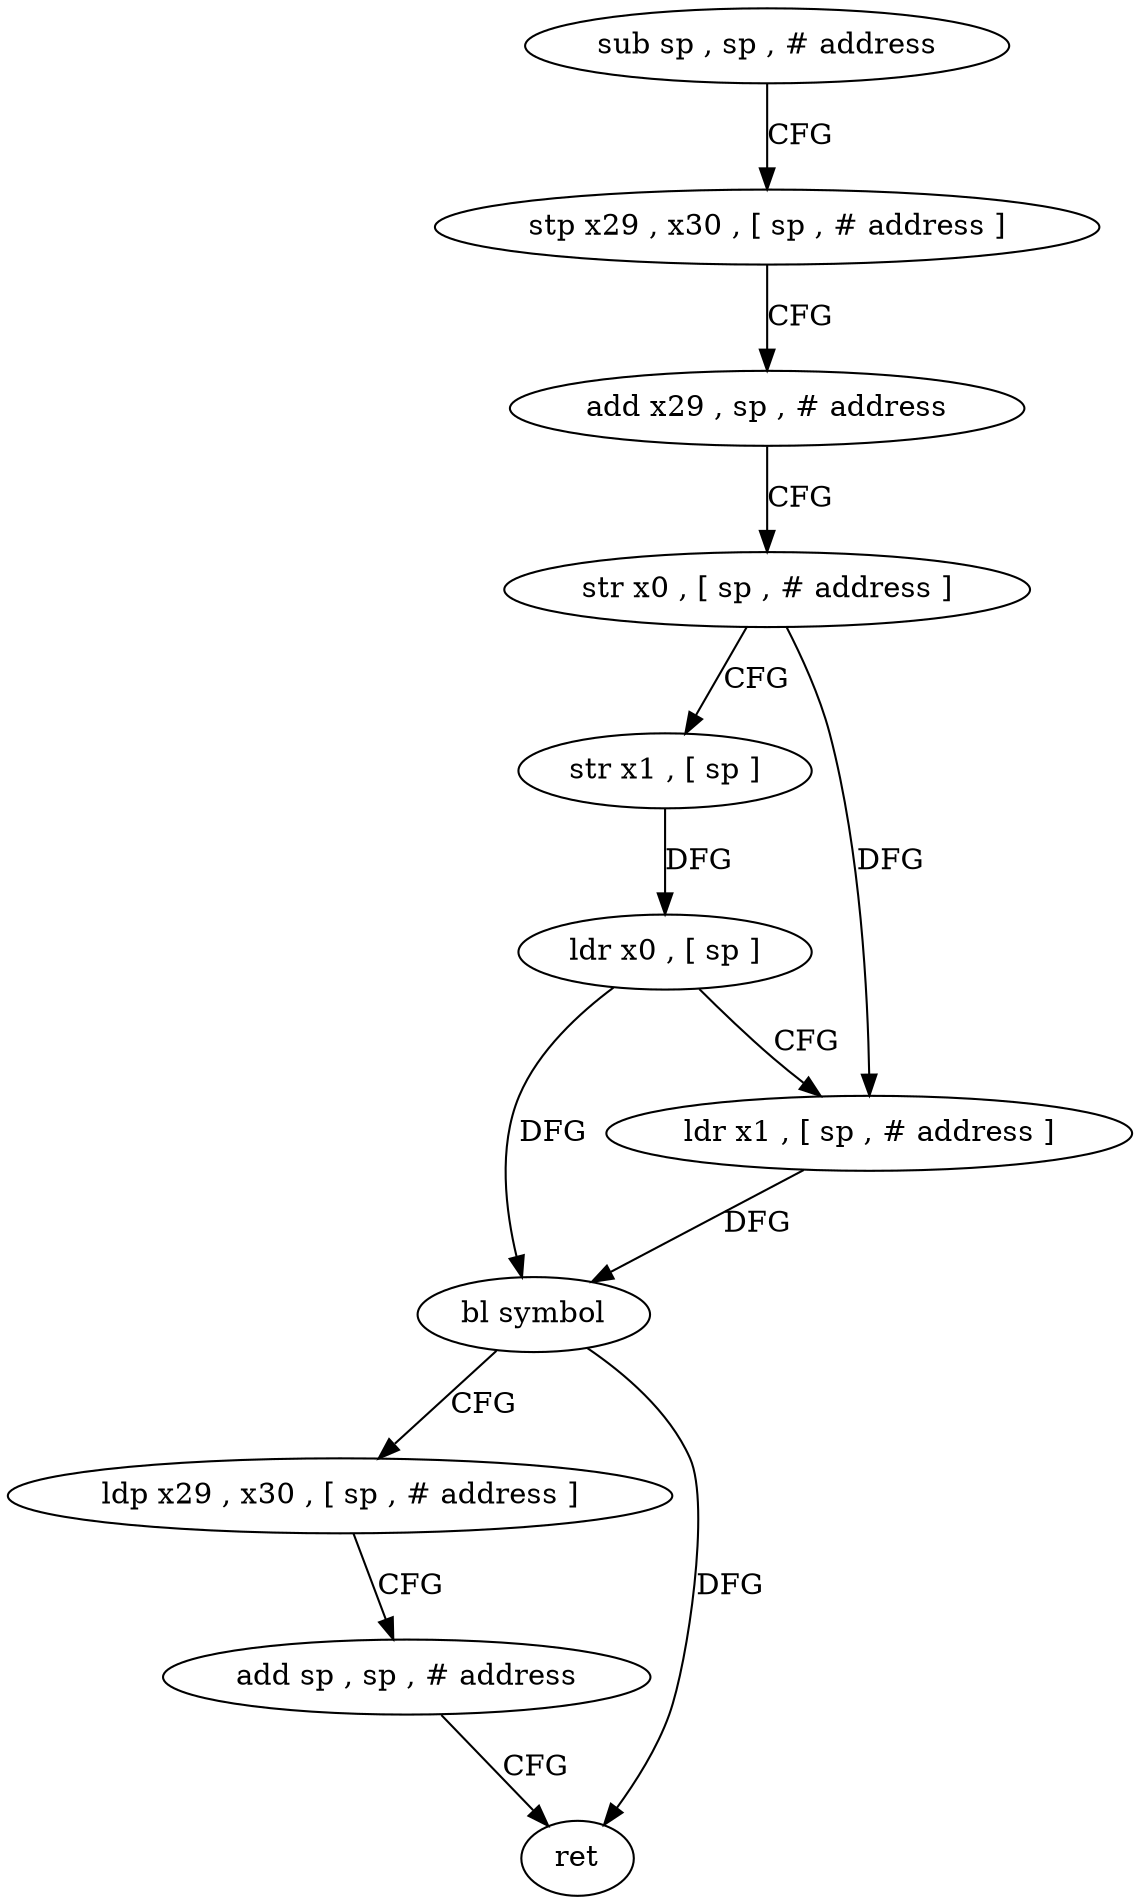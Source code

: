digraph "func" {
"4239016" [label = "sub sp , sp , # address" ]
"4239020" [label = "stp x29 , x30 , [ sp , # address ]" ]
"4239024" [label = "add x29 , sp , # address" ]
"4239028" [label = "str x0 , [ sp , # address ]" ]
"4239032" [label = "str x1 , [ sp ]" ]
"4239036" [label = "ldr x0 , [ sp ]" ]
"4239040" [label = "ldr x1 , [ sp , # address ]" ]
"4239044" [label = "bl symbol" ]
"4239048" [label = "ldp x29 , x30 , [ sp , # address ]" ]
"4239052" [label = "add sp , sp , # address" ]
"4239056" [label = "ret" ]
"4239016" -> "4239020" [ label = "CFG" ]
"4239020" -> "4239024" [ label = "CFG" ]
"4239024" -> "4239028" [ label = "CFG" ]
"4239028" -> "4239032" [ label = "CFG" ]
"4239028" -> "4239040" [ label = "DFG" ]
"4239032" -> "4239036" [ label = "DFG" ]
"4239036" -> "4239040" [ label = "CFG" ]
"4239036" -> "4239044" [ label = "DFG" ]
"4239040" -> "4239044" [ label = "DFG" ]
"4239044" -> "4239048" [ label = "CFG" ]
"4239044" -> "4239056" [ label = "DFG" ]
"4239048" -> "4239052" [ label = "CFG" ]
"4239052" -> "4239056" [ label = "CFG" ]
}
